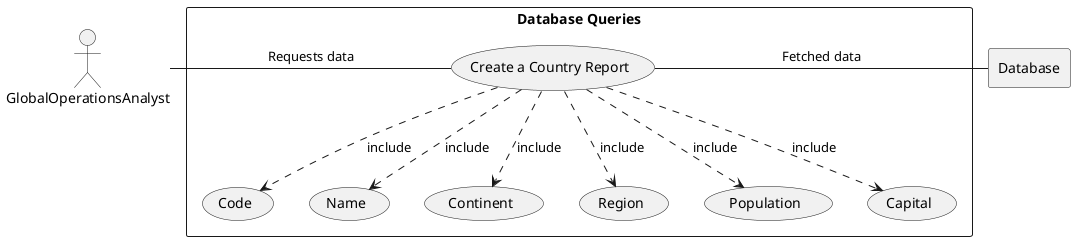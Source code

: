 @startuml

actor GOA as "GlobalOperationsAnalyst"

rectangle Database

rectangle "Database Queries" {
    usecase Usecase1 as "Create a Country Report"

    usecase column1 as "Code"

    usecase column2 as "Name"

    usecase column3 as "Continent"

    usecase column4 as "Region"

    usecase column5 as "Population"

    usecase column6 as "Capital"

    GOA - Usecase1 : "Requests data"
    Usecase1 ..> column1 : include
    Usecase1 ..> column2 : include
    Usecase1 ..> column3 : include
    Usecase1 ..> column4 : include
    Usecase1 ..> column5 : include
    Usecase1 ..> column6 : include
    Usecase1 - Database : "Fetched data"
}

@enduml
